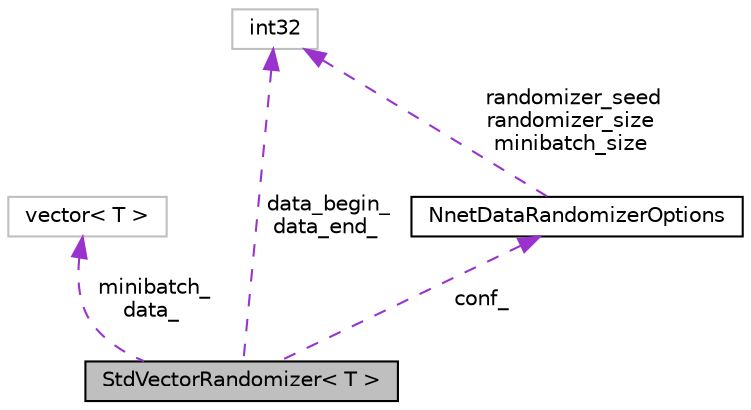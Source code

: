 digraph "StdVectorRandomizer&lt; T &gt;"
{
  edge [fontname="Helvetica",fontsize="10",labelfontname="Helvetica",labelfontsize="10"];
  node [fontname="Helvetica",fontsize="10",shape=record];
  Node1 [label="StdVectorRandomizer\< T \>",height=0.2,width=0.4,color="black", fillcolor="grey75", style="filled", fontcolor="black"];
  Node2 -> Node1 [dir="back",color="darkorchid3",fontsize="10",style="dashed",label=" minibatch_\ndata_" ,fontname="Helvetica"];
  Node2 [label="vector\< T \>",height=0.2,width=0.4,color="grey75", fillcolor="white", style="filled"];
  Node3 -> Node1 [dir="back",color="darkorchid3",fontsize="10",style="dashed",label=" conf_" ,fontname="Helvetica"];
  Node3 [label="NnetDataRandomizerOptions",height=0.2,width=0.4,color="black", fillcolor="white", style="filled",URL="$structkaldi_1_1nnet1_1_1NnetDataRandomizerOptions.html",tooltip="Configuration variables that affect how frame-level shuffling is done. "];
  Node4 -> Node3 [dir="back",color="darkorchid3",fontsize="10",style="dashed",label=" randomizer_seed\nrandomizer_size\nminibatch_size" ,fontname="Helvetica"];
  Node4 [label="int32",height=0.2,width=0.4,color="grey75", fillcolor="white", style="filled"];
  Node4 -> Node1 [dir="back",color="darkorchid3",fontsize="10",style="dashed",label=" data_begin_\ndata_end_" ,fontname="Helvetica"];
}
